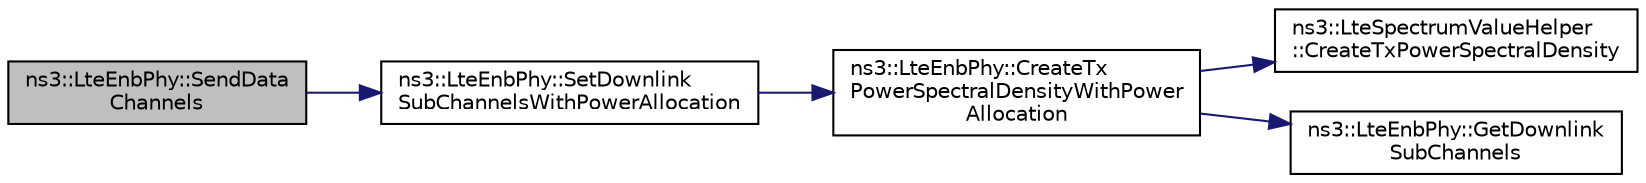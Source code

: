 digraph "ns3::LteEnbPhy::SendDataChannels"
{
  edge [fontname="Helvetica",fontsize="10",labelfontname="Helvetica",labelfontsize="10"];
  node [fontname="Helvetica",fontsize="10",shape=record];
  rankdir="LR";
  Node1 [label="ns3::LteEnbPhy::SendData\lChannels",height=0.2,width=0.4,color="black", fillcolor="grey75", style="filled", fontcolor="black"];
  Node1 -> Node2 [color="midnightblue",fontsize="10",style="solid"];
  Node2 [label="ns3::LteEnbPhy::SetDownlink\lSubChannelsWithPowerAllocation",height=0.2,width=0.4,color="black", fillcolor="white", style="filled",URL="$d3/d51/classns3_1_1LteEnbPhy.html#aa406551fba9c78d2df606ee8ea753561",tooltip="set the resource blocks (a.k.a. sub channels) and its power to be used in the downlink for transmissi..."];
  Node2 -> Node3 [color="midnightblue",fontsize="10",style="solid"];
  Node3 [label="ns3::LteEnbPhy::CreateTx\lPowerSpectralDensityWithPower\lAllocation",height=0.2,width=0.4,color="black", fillcolor="white", style="filled",URL="$d3/d51/classns3_1_1LteEnbPhy.html#abca51ffb8d7134394e4f7c9bd3a171b4",tooltip="Create the PSD for TX with power allocation for each RB. "];
  Node3 -> Node4 [color="midnightblue",fontsize="10",style="solid"];
  Node4 [label="ns3::LteSpectrumValueHelper\l::CreateTxPowerSpectralDensity",height=0.2,width=0.4,color="black", fillcolor="white", style="filled",URL="$d9/d35/classns3_1_1LteSpectrumValueHelper.html#a3a6f8d1d197709d458882dfcf6005aa7"];
  Node3 -> Node5 [color="midnightblue",fontsize="10",style="solid"];
  Node5 [label="ns3::LteEnbPhy::GetDownlink\lSubChannels",height=0.2,width=0.4,color="black", fillcolor="white", style="filled",URL="$d3/d51/classns3_1_1LteEnbPhy.html#a99bffb91169ac7f39c27e3dc15a5ddc8"];
}
